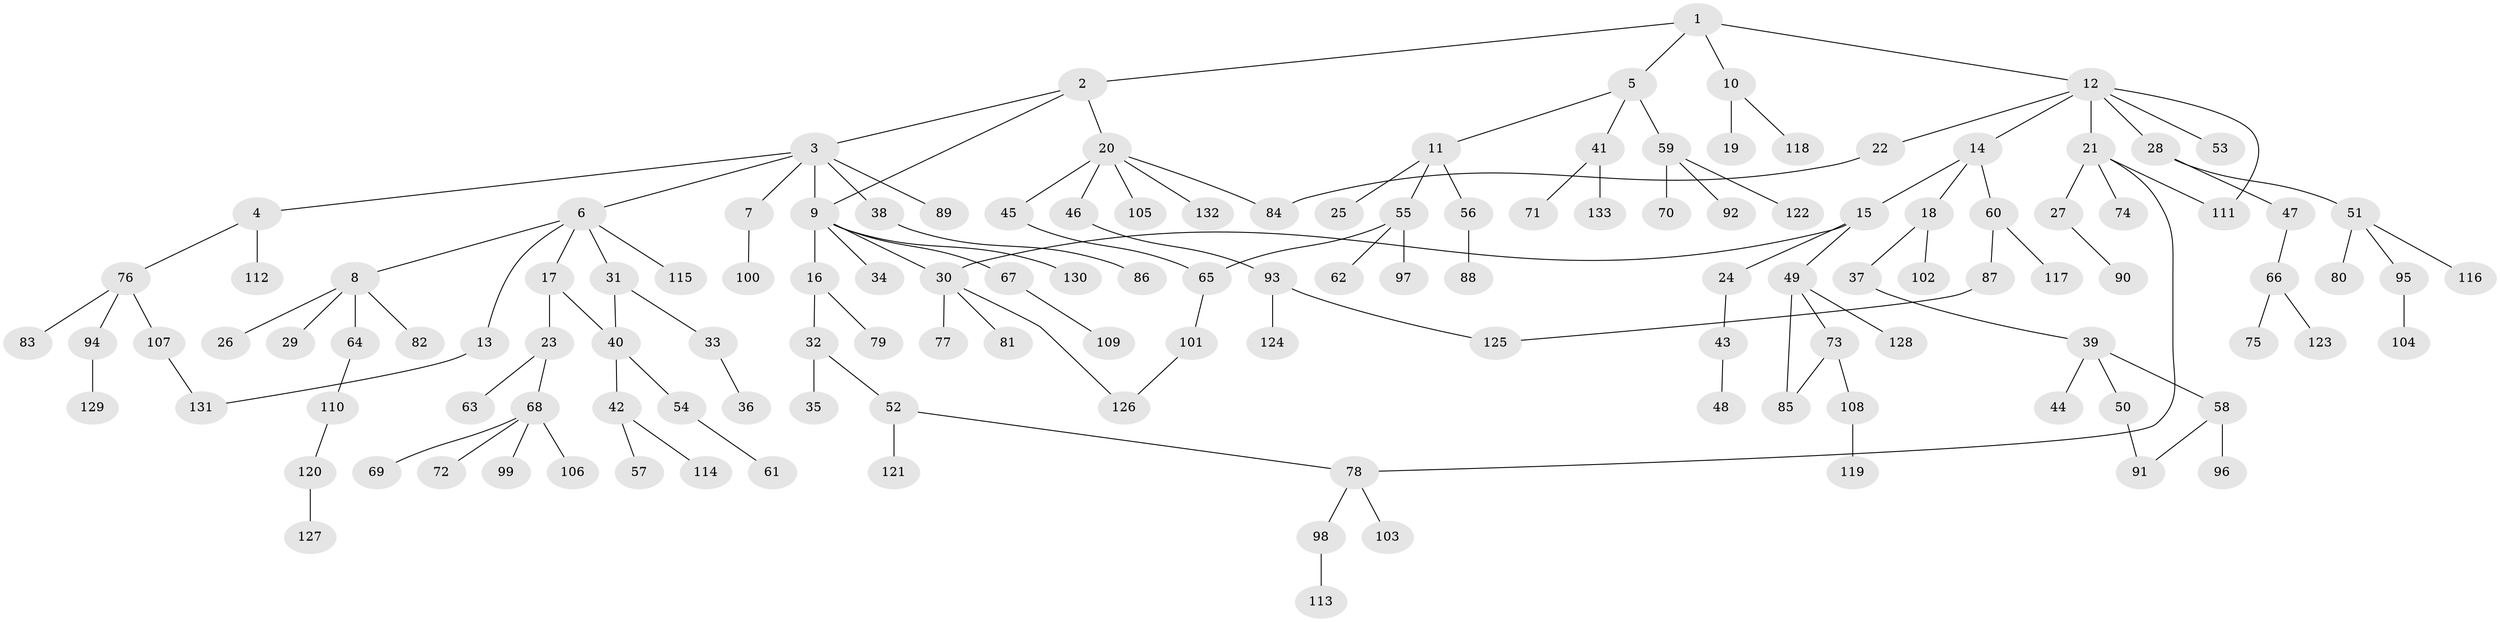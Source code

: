 // Generated by graph-tools (version 1.1) at 2025/49/03/09/25 03:49:22]
// undirected, 133 vertices, 144 edges
graph export_dot {
graph [start="1"]
  node [color=gray90,style=filled];
  1;
  2;
  3;
  4;
  5;
  6;
  7;
  8;
  9;
  10;
  11;
  12;
  13;
  14;
  15;
  16;
  17;
  18;
  19;
  20;
  21;
  22;
  23;
  24;
  25;
  26;
  27;
  28;
  29;
  30;
  31;
  32;
  33;
  34;
  35;
  36;
  37;
  38;
  39;
  40;
  41;
  42;
  43;
  44;
  45;
  46;
  47;
  48;
  49;
  50;
  51;
  52;
  53;
  54;
  55;
  56;
  57;
  58;
  59;
  60;
  61;
  62;
  63;
  64;
  65;
  66;
  67;
  68;
  69;
  70;
  71;
  72;
  73;
  74;
  75;
  76;
  77;
  78;
  79;
  80;
  81;
  82;
  83;
  84;
  85;
  86;
  87;
  88;
  89;
  90;
  91;
  92;
  93;
  94;
  95;
  96;
  97;
  98;
  99;
  100;
  101;
  102;
  103;
  104;
  105;
  106;
  107;
  108;
  109;
  110;
  111;
  112;
  113;
  114;
  115;
  116;
  117;
  118;
  119;
  120;
  121;
  122;
  123;
  124;
  125;
  126;
  127;
  128;
  129;
  130;
  131;
  132;
  133;
  1 -- 2;
  1 -- 5;
  1 -- 10;
  1 -- 12;
  2 -- 3;
  2 -- 20;
  2 -- 9;
  3 -- 4;
  3 -- 6;
  3 -- 7;
  3 -- 9;
  3 -- 38;
  3 -- 89;
  4 -- 76;
  4 -- 112;
  5 -- 11;
  5 -- 41;
  5 -- 59;
  6 -- 8;
  6 -- 13;
  6 -- 17;
  6 -- 31;
  6 -- 115;
  7 -- 100;
  8 -- 26;
  8 -- 29;
  8 -- 64;
  8 -- 82;
  9 -- 16;
  9 -- 30;
  9 -- 34;
  9 -- 67;
  9 -- 130;
  10 -- 19;
  10 -- 118;
  11 -- 25;
  11 -- 55;
  11 -- 56;
  12 -- 14;
  12 -- 21;
  12 -- 22;
  12 -- 28;
  12 -- 53;
  12 -- 111;
  13 -- 131;
  14 -- 15;
  14 -- 18;
  14 -- 60;
  15 -- 24;
  15 -- 49;
  15 -- 30;
  16 -- 32;
  16 -- 79;
  17 -- 23;
  17 -- 40;
  18 -- 37;
  18 -- 102;
  20 -- 45;
  20 -- 46;
  20 -- 105;
  20 -- 132;
  20 -- 84;
  21 -- 27;
  21 -- 74;
  21 -- 111;
  21 -- 78;
  22 -- 84;
  23 -- 63;
  23 -- 68;
  24 -- 43;
  27 -- 90;
  28 -- 47;
  28 -- 51;
  30 -- 77;
  30 -- 81;
  30 -- 126;
  31 -- 33;
  31 -- 40;
  32 -- 35;
  32 -- 52;
  33 -- 36;
  37 -- 39;
  38 -- 86;
  39 -- 44;
  39 -- 50;
  39 -- 58;
  40 -- 42;
  40 -- 54;
  41 -- 71;
  41 -- 133;
  42 -- 57;
  42 -- 114;
  43 -- 48;
  45 -- 65;
  46 -- 93;
  47 -- 66;
  49 -- 73;
  49 -- 128;
  49 -- 85;
  50 -- 91;
  51 -- 80;
  51 -- 95;
  51 -- 116;
  52 -- 78;
  52 -- 121;
  54 -- 61;
  55 -- 62;
  55 -- 97;
  55 -- 65;
  56 -- 88;
  58 -- 91;
  58 -- 96;
  59 -- 70;
  59 -- 92;
  59 -- 122;
  60 -- 87;
  60 -- 117;
  64 -- 110;
  65 -- 101;
  66 -- 75;
  66 -- 123;
  67 -- 109;
  68 -- 69;
  68 -- 72;
  68 -- 99;
  68 -- 106;
  73 -- 85;
  73 -- 108;
  76 -- 83;
  76 -- 94;
  76 -- 107;
  78 -- 98;
  78 -- 103;
  87 -- 125;
  93 -- 124;
  93 -- 125;
  94 -- 129;
  95 -- 104;
  98 -- 113;
  101 -- 126;
  107 -- 131;
  108 -- 119;
  110 -- 120;
  120 -- 127;
}
